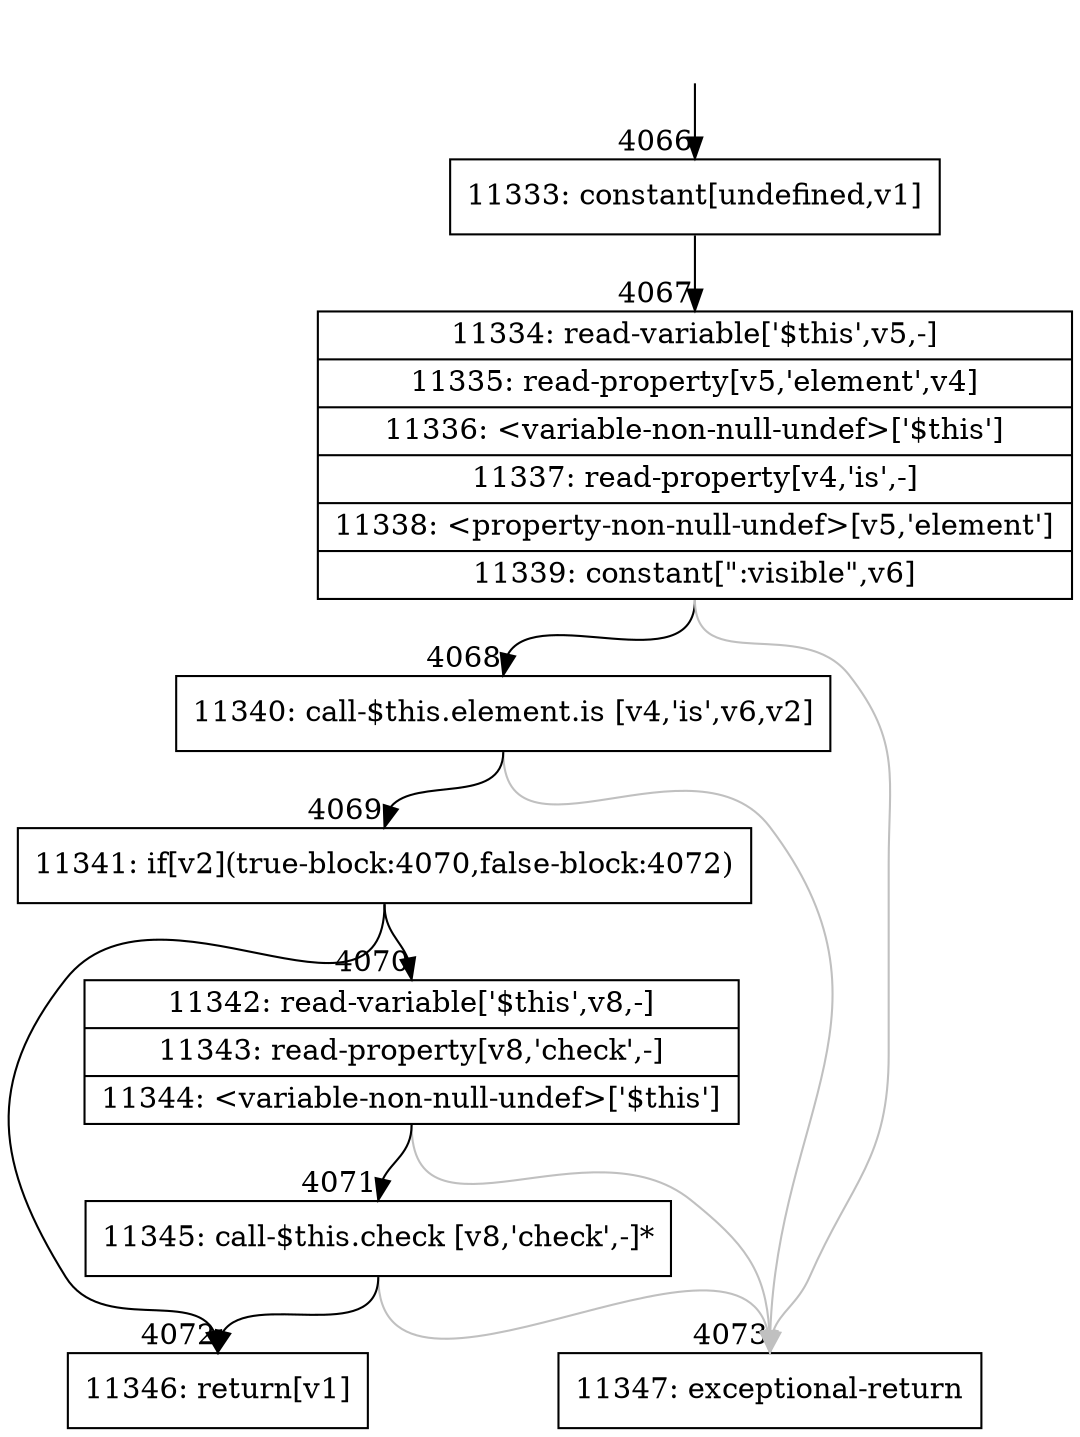 digraph {
rankdir="TD"
BB_entry305[shape=none,label=""];
BB_entry305 -> BB4066 [tailport=s, headport=n, headlabel="    4066"]
BB4066 [shape=record label="{11333: constant[undefined,v1]}" ] 
BB4066 -> BB4067 [tailport=s, headport=n, headlabel="      4067"]
BB4067 [shape=record label="{11334: read-variable['$this',v5,-]|11335: read-property[v5,'element',v4]|11336: \<variable-non-null-undef\>['$this']|11337: read-property[v4,'is',-]|11338: \<property-non-null-undef\>[v5,'element']|11339: constant[\":visible\",v6]}" ] 
BB4067 -> BB4068 [tailport=s, headport=n, headlabel="      4068"]
BB4067 -> BB4073 [tailport=s, headport=n, color=gray, headlabel="      4073"]
BB4068 [shape=record label="{11340: call-$this.element.is [v4,'is',v6,v2]}" ] 
BB4068 -> BB4069 [tailport=s, headport=n, headlabel="      4069"]
BB4068 -> BB4073 [tailport=s, headport=n, color=gray]
BB4069 [shape=record label="{11341: if[v2](true-block:4070,false-block:4072)}" ] 
BB4069 -> BB4070 [tailport=s, headport=n, headlabel="      4070"]
BB4069 -> BB4072 [tailport=s, headport=n, headlabel="      4072"]
BB4070 [shape=record label="{11342: read-variable['$this',v8,-]|11343: read-property[v8,'check',-]|11344: \<variable-non-null-undef\>['$this']}" ] 
BB4070 -> BB4071 [tailport=s, headport=n, headlabel="      4071"]
BB4070 -> BB4073 [tailport=s, headport=n, color=gray]
BB4071 [shape=record label="{11345: call-$this.check [v8,'check',-]*}" ] 
BB4071 -> BB4072 [tailport=s, headport=n]
BB4071 -> BB4073 [tailport=s, headport=n, color=gray]
BB4072 [shape=record label="{11346: return[v1]}" ] 
BB4073 [shape=record label="{11347: exceptional-return}" ] 
//#$~ 3152
}
